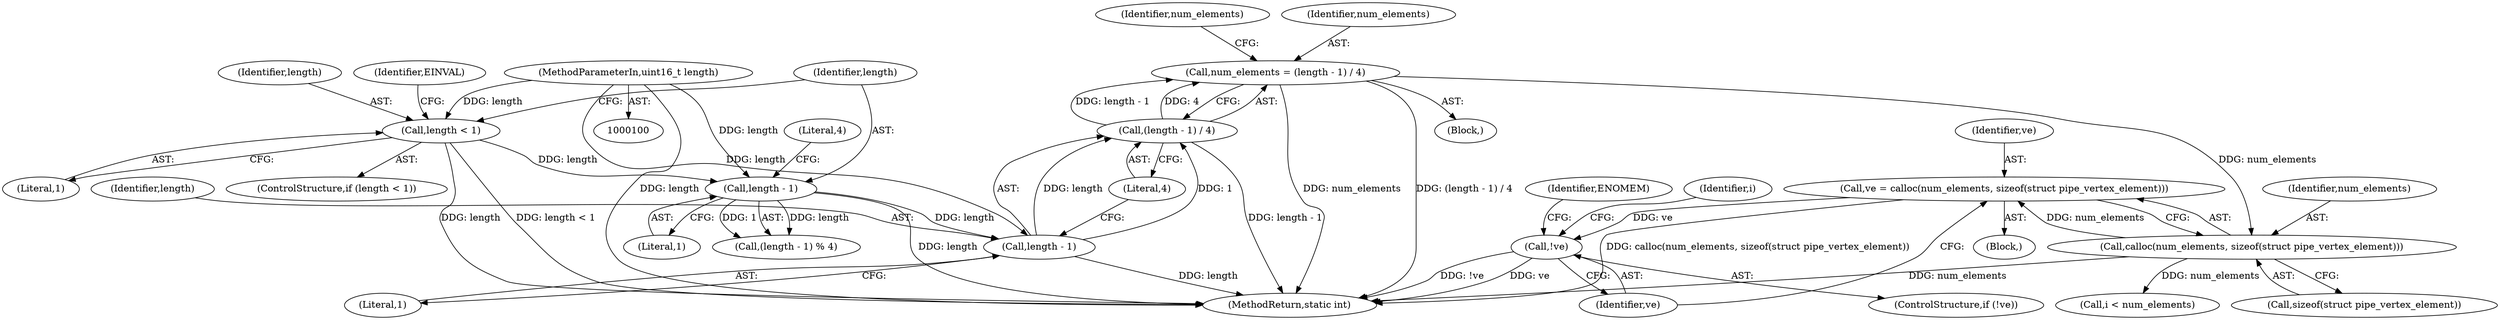 digraph "0_virglrenderer_a5ac49940c40ae415eac0cf912eac7070b4ba95d@API" {
"1000136" [label="(Call,ve = calloc(num_elements, sizeof(struct pipe_vertex_element)))"];
"1000138" [label="(Call,calloc(num_elements, sizeof(struct pipe_vertex_element)))"];
"1000126" [label="(Call,num_elements = (length - 1) / 4)"];
"1000128" [label="(Call,(length - 1) / 4)"];
"1000129" [label="(Call,length - 1)"];
"1000120" [label="(Call,length - 1)"];
"1000113" [label="(Call,length < 1)"];
"1000103" [label="(MethodParameterIn,uint16_t length)"];
"1000143" [label="(Call,!ve)"];
"1000209" [label="(MethodReturn,static int)"];
"1000113" [label="(Call,length < 1)"];
"1000115" [label="(Literal,1)"];
"1000126" [label="(Call,num_elements = (length - 1) / 4)"];
"1000146" [label="(Identifier,ENOMEM)"];
"1000122" [label="(Literal,1)"];
"1000123" [label="(Literal,4)"];
"1000144" [label="(Identifier,ve)"];
"1000142" [label="(ControlStructure,if (!ve))"];
"1000138" [label="(Call,calloc(num_elements, sizeof(struct pipe_vertex_element)))"];
"1000143" [label="(Call,!ve)"];
"1000149" [label="(Identifier,i)"];
"1000130" [label="(Identifier,length)"];
"1000104" [label="(Block,)"];
"1000151" [label="(Call,i < num_elements)"];
"1000134" [label="(Identifier,num_elements)"];
"1000140" [label="(Call,sizeof(struct pipe_vertex_element))"];
"1000135" [label="(Block,)"];
"1000137" [label="(Identifier,ve)"];
"1000121" [label="(Identifier,length)"];
"1000120" [label="(Call,length - 1)"];
"1000114" [label="(Identifier,length)"];
"1000103" [label="(MethodParameterIn,uint16_t length)"];
"1000136" [label="(Call,ve = calloc(num_elements, sizeof(struct pipe_vertex_element)))"];
"1000117" [label="(Identifier,EINVAL)"];
"1000139" [label="(Identifier,num_elements)"];
"1000129" [label="(Call,length - 1)"];
"1000119" [label="(Call,(length - 1) % 4)"];
"1000127" [label="(Identifier,num_elements)"];
"1000132" [label="(Literal,4)"];
"1000128" [label="(Call,(length - 1) / 4)"];
"1000131" [label="(Literal,1)"];
"1000112" [label="(ControlStructure,if (length < 1))"];
"1000136" -> "1000135"  [label="AST: "];
"1000136" -> "1000138"  [label="CFG: "];
"1000137" -> "1000136"  [label="AST: "];
"1000138" -> "1000136"  [label="AST: "];
"1000144" -> "1000136"  [label="CFG: "];
"1000136" -> "1000209"  [label="DDG: calloc(num_elements, sizeof(struct pipe_vertex_element))"];
"1000138" -> "1000136"  [label="DDG: num_elements"];
"1000136" -> "1000143"  [label="DDG: ve"];
"1000138" -> "1000140"  [label="CFG: "];
"1000139" -> "1000138"  [label="AST: "];
"1000140" -> "1000138"  [label="AST: "];
"1000138" -> "1000209"  [label="DDG: num_elements"];
"1000126" -> "1000138"  [label="DDG: num_elements"];
"1000138" -> "1000151"  [label="DDG: num_elements"];
"1000126" -> "1000104"  [label="AST: "];
"1000126" -> "1000128"  [label="CFG: "];
"1000127" -> "1000126"  [label="AST: "];
"1000128" -> "1000126"  [label="AST: "];
"1000134" -> "1000126"  [label="CFG: "];
"1000126" -> "1000209"  [label="DDG: num_elements"];
"1000126" -> "1000209"  [label="DDG: (length - 1) / 4"];
"1000128" -> "1000126"  [label="DDG: length - 1"];
"1000128" -> "1000126"  [label="DDG: 4"];
"1000128" -> "1000132"  [label="CFG: "];
"1000129" -> "1000128"  [label="AST: "];
"1000132" -> "1000128"  [label="AST: "];
"1000128" -> "1000209"  [label="DDG: length - 1"];
"1000129" -> "1000128"  [label="DDG: length"];
"1000129" -> "1000128"  [label="DDG: 1"];
"1000129" -> "1000131"  [label="CFG: "];
"1000130" -> "1000129"  [label="AST: "];
"1000131" -> "1000129"  [label="AST: "];
"1000132" -> "1000129"  [label="CFG: "];
"1000129" -> "1000209"  [label="DDG: length"];
"1000120" -> "1000129"  [label="DDG: length"];
"1000103" -> "1000129"  [label="DDG: length"];
"1000120" -> "1000119"  [label="AST: "];
"1000120" -> "1000122"  [label="CFG: "];
"1000121" -> "1000120"  [label="AST: "];
"1000122" -> "1000120"  [label="AST: "];
"1000123" -> "1000120"  [label="CFG: "];
"1000120" -> "1000209"  [label="DDG: length"];
"1000120" -> "1000119"  [label="DDG: length"];
"1000120" -> "1000119"  [label="DDG: 1"];
"1000113" -> "1000120"  [label="DDG: length"];
"1000103" -> "1000120"  [label="DDG: length"];
"1000113" -> "1000112"  [label="AST: "];
"1000113" -> "1000115"  [label="CFG: "];
"1000114" -> "1000113"  [label="AST: "];
"1000115" -> "1000113"  [label="AST: "];
"1000117" -> "1000113"  [label="CFG: "];
"1000121" -> "1000113"  [label="CFG: "];
"1000113" -> "1000209"  [label="DDG: length"];
"1000113" -> "1000209"  [label="DDG: length < 1"];
"1000103" -> "1000113"  [label="DDG: length"];
"1000103" -> "1000100"  [label="AST: "];
"1000103" -> "1000209"  [label="DDG: length"];
"1000143" -> "1000142"  [label="AST: "];
"1000143" -> "1000144"  [label="CFG: "];
"1000144" -> "1000143"  [label="AST: "];
"1000146" -> "1000143"  [label="CFG: "];
"1000149" -> "1000143"  [label="CFG: "];
"1000143" -> "1000209"  [label="DDG: ve"];
"1000143" -> "1000209"  [label="DDG: !ve"];
}
